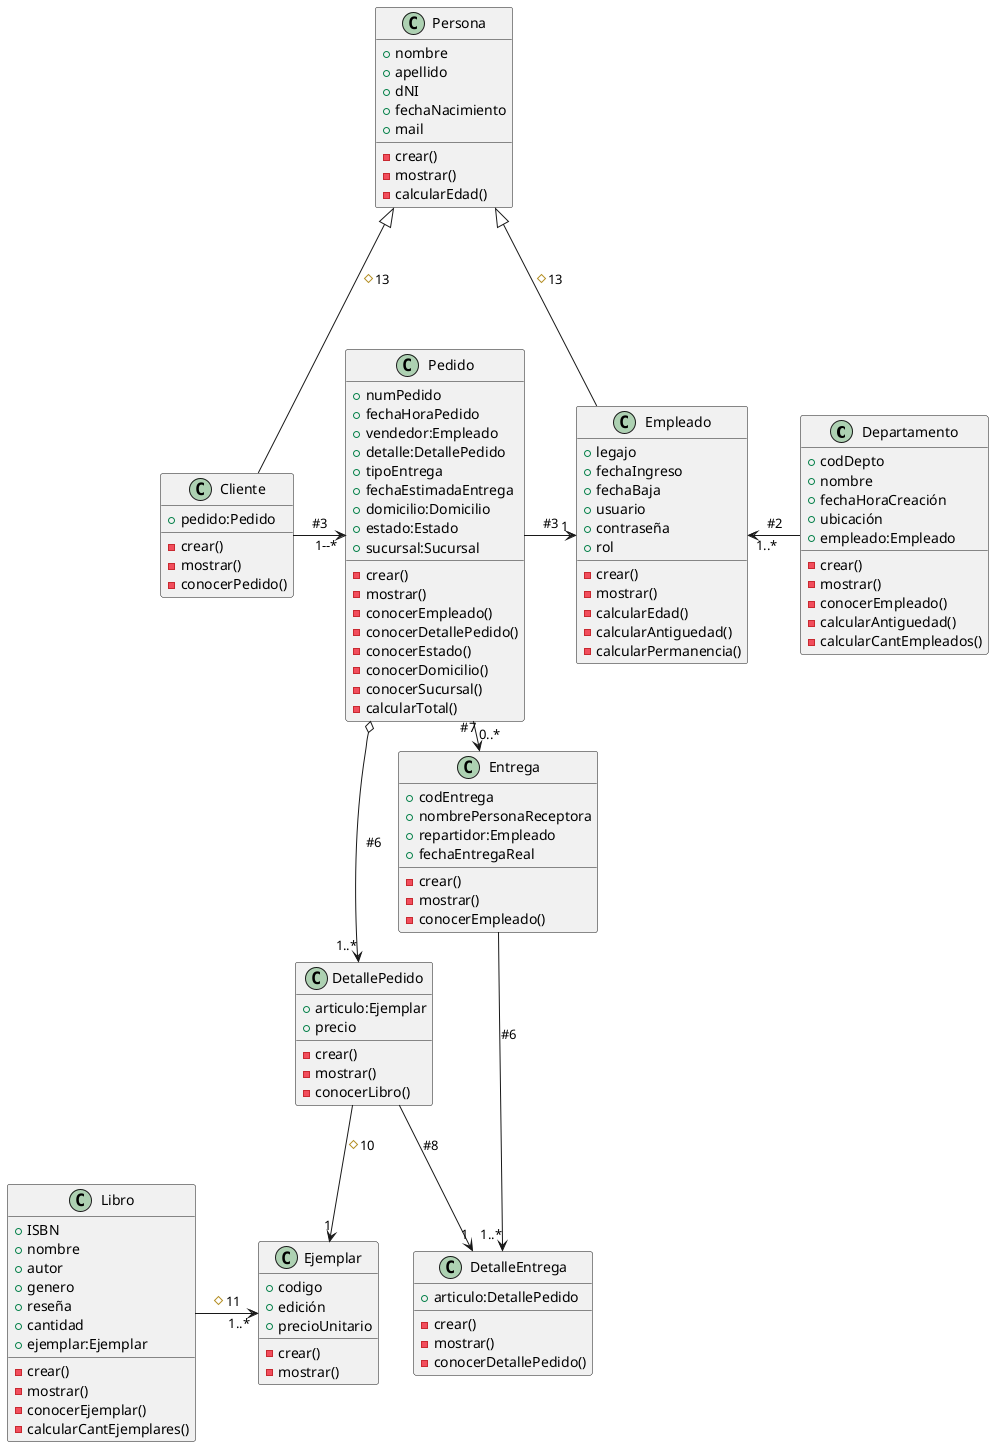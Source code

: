 @startuml clasevirtual
class Departamento {
+codDepto
+nombre
+fechaHoraCreación
+ubicación
+empleado:Empleado
-crear()
-mostrar()
-conocerEmpleado()
-calcularAntiguedad()
-calcularCantEmpleados()
}

class Persona {
+nombre
+apellido
+dNI
+fechaNacimiento
+mail
-crear()
-mostrar()
-calcularEdad() 
}

class Empleado {
+legajo
+fechaIngreso
+fechaBaja
+usuario
+contraseña
+rol
-crear()
-mostrar()
-calcularEdad()
-calcularAntiguedad()
-calcularPermanencia()
}

class Pedido {
+numPedido
+fechaHoraPedido
+vendedor:Empleado
+detalle:DetallePedido
+tipoEntrega
+fechaEstimadaEntrega
+domicilio:Domicilio
+estado:Estado
+sucursal:Sucursal
-crear()
-mostrar()
-conocerEmpleado()
-conocerDetallePedido()
-conocerEstado()
-conocerDomicilio()
-conocerSucursal()
-calcularTotal()
}

class DetallePedido {
+articulo:Ejemplar
+precio
-crear()
-mostrar()
-conocerLibro()
}

class Entrega {
+codEntrega
+nombrePersonaReceptora
+repartidor:Empleado
+fechaEntregaReal
-crear()
-mostrar()
-conocerEmpleado()
}

class DetalleEntrega {
+articulo:DetallePedido
-crear()
-mostrar()
-conocerDetallePedido()
}

class Cliente {
+pedido:Pedido
-crear()
-mostrar()
-conocerPedido()
}

class Libro {
+ISBN
+nombre
+autor
+genero
+reseña
+cantidad
+ejemplar:Ejemplar
-crear()
-mostrar()
-conocerEjemplar()
-calcularCantEjemplares()
}

class Ejemplar {
+codigo
+edición
+precioUnitario
-crear()
-mostrar()
}

Empleado "1..*" <- Departamento :#2
Cliente -> "1--*" Pedido :#3
Pedido -> "1" Empleado :#3
Pedido o--> "1..*" DetallePedido :#6
DetallePedido --> "1" Ejemplar :#10
Pedido -> "0..*" Entrega :#7
Libro -> "1..*" Ejemplar :#11
Entrega --> "1..*" DetalleEntrega :#6
DetallePedido --> "1" DetalleEntrega :#8

Persona <|--- Cliente :#13
Persona <|--- Empleado :#13
@enduml